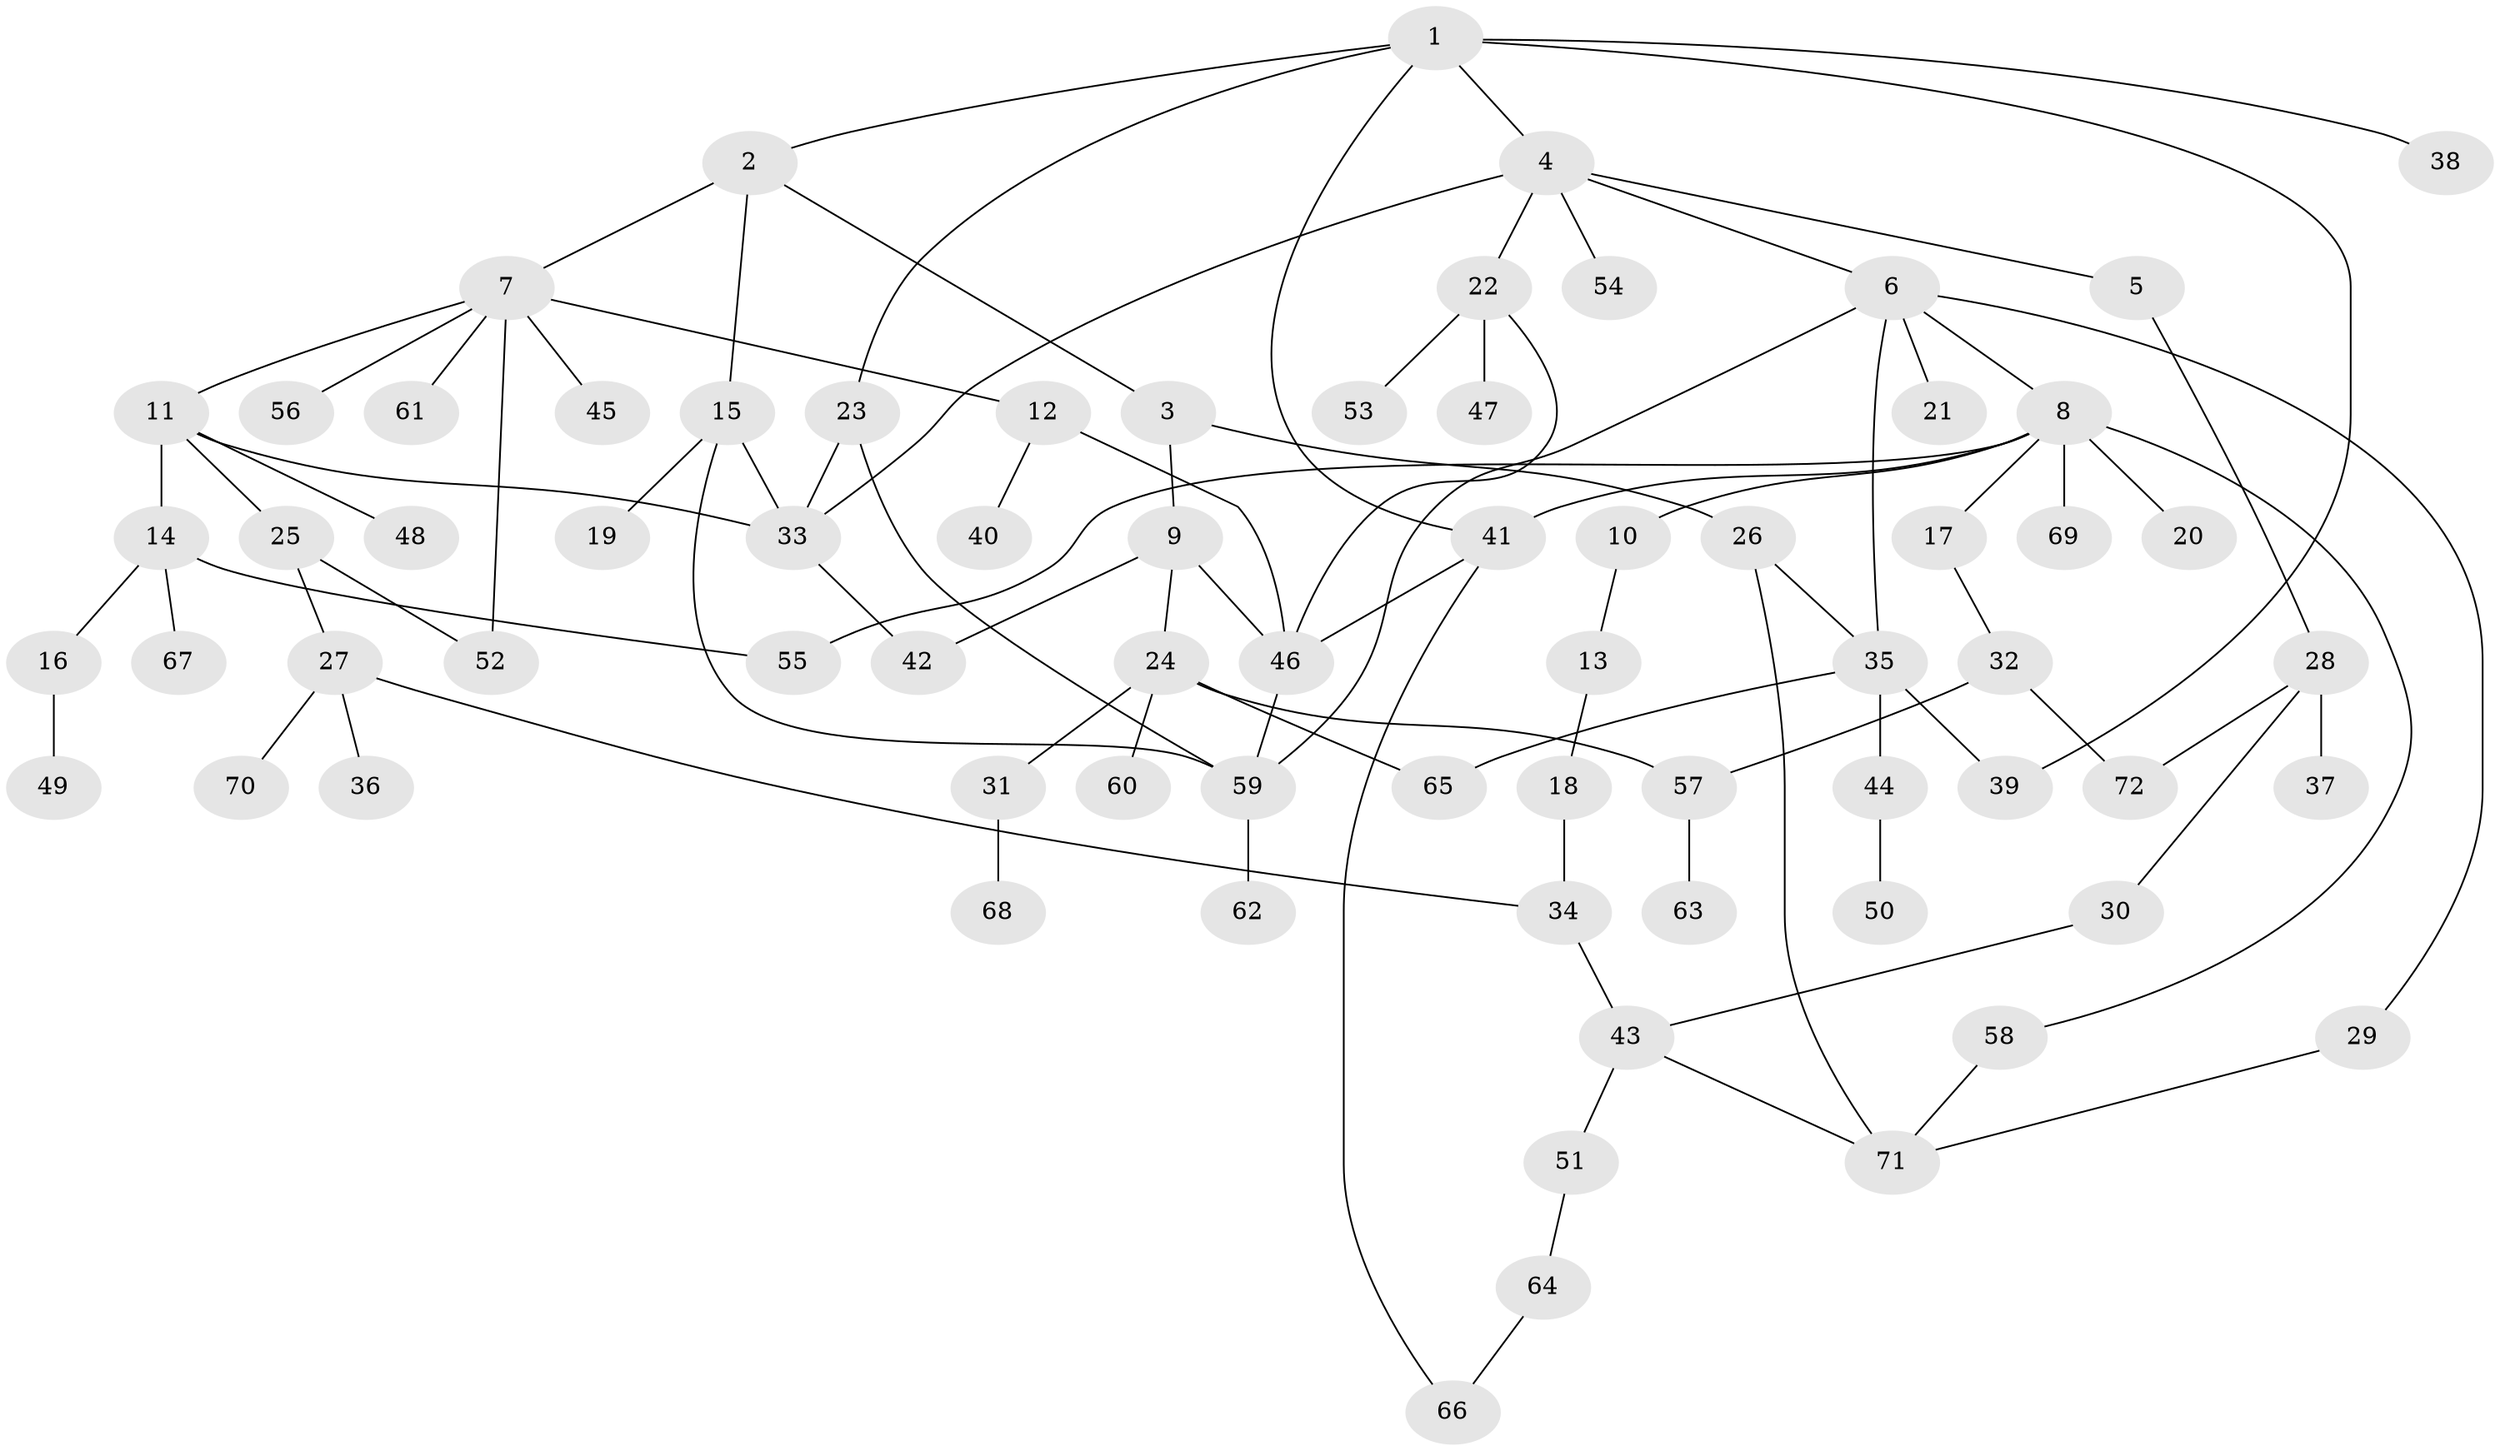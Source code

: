 // coarse degree distribution, {8: 0.05555555555555555, 7: 0.1111111111111111, 6: 0.027777777777777776, 9: 0.027777777777777776, 2: 0.2222222222222222, 5: 0.05555555555555555, 3: 0.1111111111111111, 4: 0.027777777777777776, 1: 0.3611111111111111}
// Generated by graph-tools (version 1.1) at 2025/17/03/04/25 18:17:02]
// undirected, 72 vertices, 95 edges
graph export_dot {
graph [start="1"]
  node [color=gray90,style=filled];
  1;
  2;
  3;
  4;
  5;
  6;
  7;
  8;
  9;
  10;
  11;
  12;
  13;
  14;
  15;
  16;
  17;
  18;
  19;
  20;
  21;
  22;
  23;
  24;
  25;
  26;
  27;
  28;
  29;
  30;
  31;
  32;
  33;
  34;
  35;
  36;
  37;
  38;
  39;
  40;
  41;
  42;
  43;
  44;
  45;
  46;
  47;
  48;
  49;
  50;
  51;
  52;
  53;
  54;
  55;
  56;
  57;
  58;
  59;
  60;
  61;
  62;
  63;
  64;
  65;
  66;
  67;
  68;
  69;
  70;
  71;
  72;
  1 -- 2;
  1 -- 4;
  1 -- 23;
  1 -- 38;
  1 -- 39;
  1 -- 41;
  2 -- 3;
  2 -- 7;
  2 -- 15;
  3 -- 9;
  3 -- 26;
  4 -- 5;
  4 -- 6;
  4 -- 22;
  4 -- 54;
  4 -- 33;
  5 -- 28;
  6 -- 8;
  6 -- 21;
  6 -- 29;
  6 -- 35;
  6 -- 59;
  7 -- 11;
  7 -- 12;
  7 -- 45;
  7 -- 52;
  7 -- 56;
  7 -- 61;
  8 -- 10;
  8 -- 17;
  8 -- 20;
  8 -- 55;
  8 -- 58;
  8 -- 69;
  8 -- 41;
  9 -- 24;
  9 -- 42;
  9 -- 46;
  10 -- 13;
  11 -- 14;
  11 -- 25;
  11 -- 48;
  11 -- 33;
  12 -- 40;
  12 -- 46;
  13 -- 18;
  14 -- 16;
  14 -- 67;
  14 -- 55;
  15 -- 19;
  15 -- 33;
  15 -- 59;
  16 -- 49;
  17 -- 32;
  18 -- 34;
  22 -- 47;
  22 -- 53;
  22 -- 46;
  23 -- 59;
  23 -- 33;
  24 -- 31;
  24 -- 60;
  24 -- 65;
  24 -- 57;
  25 -- 27;
  25 -- 52;
  26 -- 35;
  26 -- 71;
  27 -- 34;
  27 -- 36;
  27 -- 70;
  28 -- 30;
  28 -- 37;
  28 -- 72;
  29 -- 71;
  30 -- 43;
  31 -- 68;
  32 -- 57;
  32 -- 72;
  33 -- 42;
  34 -- 43;
  35 -- 44;
  35 -- 39;
  35 -- 65;
  41 -- 66;
  41 -- 46;
  43 -- 51;
  43 -- 71;
  44 -- 50;
  46 -- 59;
  51 -- 64;
  57 -- 63;
  58 -- 71;
  59 -- 62;
  64 -- 66;
}
